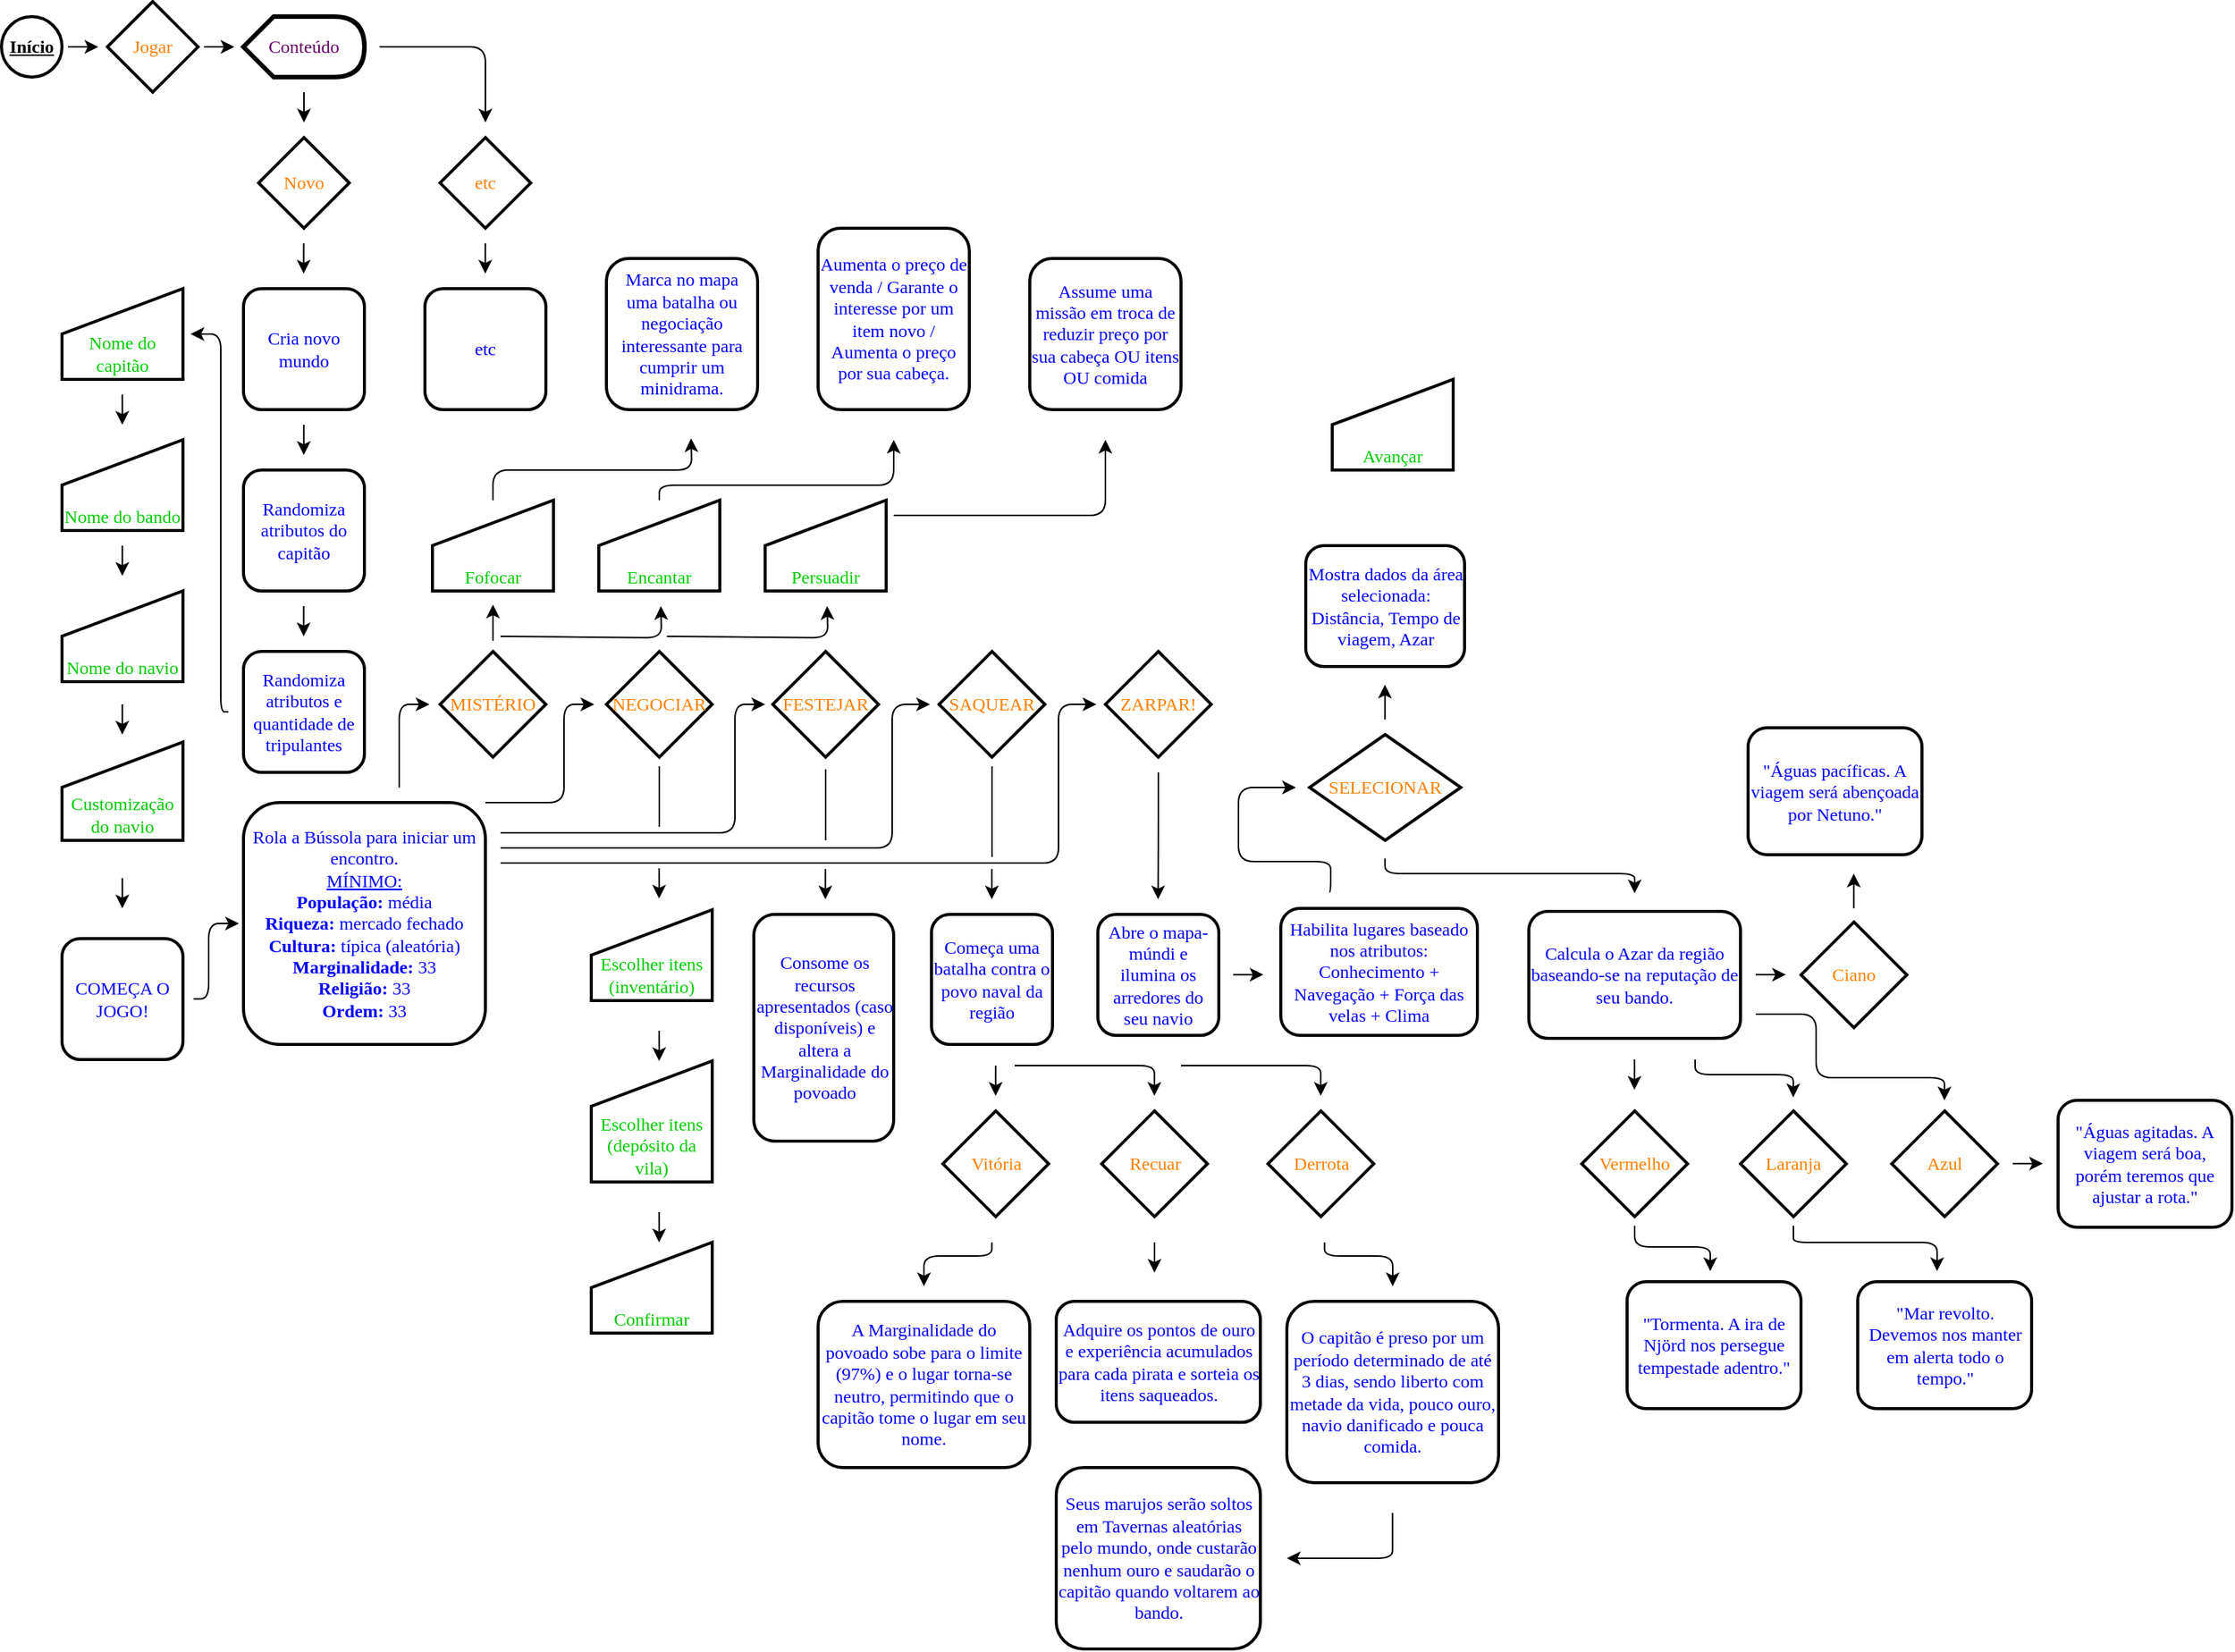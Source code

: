 <mxfile version="21.7.2" type="github">
  <diagram name="Página-1" id="r8btl06dpMkSg_a-J9Kt">
    <mxGraphModel dx="1195" dy="652" grid="1" gridSize="10" guides="1" tooltips="1" connect="1" arrows="1" fold="1" page="1" pageScale="1" pageWidth="827" pageHeight="1169" math="0" shadow="0">
      <root>
        <mxCell id="0" />
        <mxCell id="1" parent="0" />
        <mxCell id="My-P0-4yDYJhfVz6ePWc-6" value="" style="edgeStyle=orthogonalEdgeStyle;rounded=1;orthogonalLoop=1;jettySize=auto;html=1;" parent="1" edge="1">
          <mxGeometry relative="1" as="geometry">
            <mxPoint x="84" y="60" as="sourcePoint" />
            <mxPoint x="104" y="60" as="targetPoint" />
          </mxGeometry>
        </mxCell>
        <mxCell id="My-P0-4yDYJhfVz6ePWc-1" value="&lt;b&gt;&lt;u&gt;&lt;font face=&quot;Georgia&quot;&gt;Início&lt;/font&gt;&lt;/u&gt;&lt;/b&gt;" style="ellipse;whiteSpace=wrap;html=1;strokeWidth=2;" parent="1" vertex="1">
          <mxGeometry x="40" y="40" width="40" height="40" as="geometry" />
        </mxCell>
        <mxCell id="My-P0-4yDYJhfVz6ePWc-5" value="" style="edgeStyle=orthogonalEdgeStyle;orthogonalLoop=1;jettySize=auto;html=1;rounded=1;" parent="1" edge="1">
          <mxGeometry relative="1" as="geometry">
            <mxPoint x="174" y="60" as="sourcePoint" />
            <mxPoint x="194" y="60" as="targetPoint" />
          </mxGeometry>
        </mxCell>
        <mxCell id="My-P0-4yDYJhfVz6ePWc-3" value="&lt;font style=&quot;font-size: 12px;&quot;&gt;Jogar&lt;/font&gt;" style="rhombus;whiteSpace=wrap;html=1;fontFamily=Georgia;strokeColor=#000000;strokeWidth=2;fontColor=#FF8000;" parent="1" vertex="1">
          <mxGeometry x="110" y="30" width="60" height="60" as="geometry" />
        </mxCell>
        <mxCell id="My-P0-4yDYJhfVz6ePWc-4" value="&lt;font face=&quot;Georgia&quot;&gt;Conteúdo&lt;/font&gt;" style="shape=display;whiteSpace=wrap;html=1;strokeColor=#000000;strokeWidth=3;fontColor=#660066;" parent="1" vertex="1">
          <mxGeometry x="200" y="40" width="80" height="40" as="geometry" />
        </mxCell>
        <mxCell id="My-P0-4yDYJhfVz6ePWc-11" value="Novo" style="rhombus;whiteSpace=wrap;html=1;fontFamily=Georgia;strokeColor=#000000;strokeWidth=2;fontColor=#FF8000;" parent="1" vertex="1">
          <mxGeometry x="210" y="120" width="60" height="60" as="geometry" />
        </mxCell>
        <mxCell id="My-P0-4yDYJhfVz6ePWc-12" value="etc" style="rhombus;whiteSpace=wrap;html=1;fontFamily=Georgia;strokeColor=#000000;strokeWidth=2;fontColor=#FF8000;" parent="1" vertex="1">
          <mxGeometry x="330" y="120" width="60" height="60" as="geometry" />
        </mxCell>
        <mxCell id="b0liOIQS1Hoe-QHLFxLr-2" value="" style="edgeStyle=orthogonalEdgeStyle;orthogonalLoop=1;jettySize=auto;html=1;rounded=1;" parent="1" edge="1">
          <mxGeometry relative="1" as="geometry">
            <mxPoint x="240" y="90" as="sourcePoint" />
            <mxPoint x="240" y="110" as="targetPoint" />
            <Array as="points">
              <mxPoint x="240" y="100" />
              <mxPoint x="240" y="100" />
            </Array>
          </mxGeometry>
        </mxCell>
        <mxCell id="b0liOIQS1Hoe-QHLFxLr-3" value="" style="edgeStyle=orthogonalEdgeStyle;orthogonalLoop=1;jettySize=auto;html=1;rounded=1;" parent="1" edge="1">
          <mxGeometry relative="1" as="geometry">
            <mxPoint x="290" y="60" as="sourcePoint" />
            <mxPoint x="360" y="110" as="targetPoint" />
            <Array as="points">
              <mxPoint x="360" y="60" />
            </Array>
          </mxGeometry>
        </mxCell>
        <mxCell id="b0liOIQS1Hoe-QHLFxLr-4" value="&lt;font color=&quot;#0000ff&quot; face=&quot;Georgia&quot;&gt;Cria novo mundo&lt;br&gt;&lt;/font&gt;" style="rounded=1;whiteSpace=wrap;html=1;strokeColor=#000000;strokeWidth=2;" parent="1" vertex="1">
          <mxGeometry x="200" y="220" width="80" height="80" as="geometry" />
        </mxCell>
        <mxCell id="RJfbXglSynKKVRKX5XGn-1" value="&lt;font color=&quot;#0000ff&quot; face=&quot;Georgia&quot;&gt;etc&lt;/font&gt;" style="rounded=1;whiteSpace=wrap;html=1;strokeColor=#000000;strokeWidth=2;" parent="1" vertex="1">
          <mxGeometry x="320" y="220" width="80" height="80" as="geometry" />
        </mxCell>
        <mxCell id="RJfbXglSynKKVRKX5XGn-2" value="Nome do capitão" style="shape=manualInput;whiteSpace=wrap;html=1;strokeWidth=2;fontFamily=Georgia;fontColor=#00CC00;verticalAlign=bottom;labelPosition=center;verticalLabelPosition=middle;align=center;" parent="1" vertex="1">
          <mxGeometry x="80" y="220" width="80" height="60" as="geometry" />
        </mxCell>
        <mxCell id="RJfbXglSynKKVRKX5XGn-3" value="Nome do bando" style="shape=manualInput;whiteSpace=wrap;html=1;strokeWidth=2;fontFamily=Georgia;fontColor=#00CC00;verticalAlign=bottom;" parent="1" vertex="1">
          <mxGeometry x="80" y="320" width="80" height="60" as="geometry" />
        </mxCell>
        <mxCell id="RJfbXglSynKKVRKX5XGn-4" value="Nome do navio" style="shape=manualInput;whiteSpace=wrap;html=1;strokeWidth=2;fontFamily=Georgia;fontColor=#00CC00;verticalAlign=bottom;" parent="1" vertex="1">
          <mxGeometry x="80" y="420" width="80" height="60" as="geometry" />
        </mxCell>
        <mxCell id="RJfbXglSynKKVRKX5XGn-5" value="&lt;font color=&quot;#0000ff&quot; face=&quot;Georgia&quot;&gt;Randomiza atributos do capitão&lt;br&gt;&lt;/font&gt;" style="rounded=1;whiteSpace=wrap;html=1;strokeColor=#000000;strokeWidth=2;" parent="1" vertex="1">
          <mxGeometry x="200" y="340" width="80" height="80" as="geometry" />
        </mxCell>
        <mxCell id="RJfbXglSynKKVRKX5XGn-8" value="" style="edgeStyle=orthogonalEdgeStyle;rounded=1;orthogonalLoop=1;jettySize=auto;html=1;entryX=1;entryY=0.5;entryDx=0;entryDy=0;" parent="1" edge="1">
          <mxGeometry relative="1" as="geometry">
            <mxPoint x="190" y="500" as="sourcePoint" />
            <mxPoint x="165" y="250" as="targetPoint" />
            <Array as="points">
              <mxPoint x="185" y="500" />
              <mxPoint x="185" y="250" />
            </Array>
          </mxGeometry>
        </mxCell>
        <mxCell id="RJfbXglSynKKVRKX5XGn-7" value="&lt;font color=&quot;#0000ff&quot; face=&quot;Georgia&quot;&gt;Randomiza atributos e quantidade de tripulantes&lt;br&gt;&lt;/font&gt;" style="rounded=1;whiteSpace=wrap;html=1;strokeColor=#000000;strokeWidth=2;" parent="1" vertex="1">
          <mxGeometry x="200" y="460" width="80" height="80" as="geometry" />
        </mxCell>
        <mxCell id="RJfbXglSynKKVRKX5XGn-12" value="" style="edgeStyle=orthogonalEdgeStyle;orthogonalLoop=1;jettySize=auto;html=1;rounded=1;" parent="1" edge="1">
          <mxGeometry relative="1" as="geometry">
            <mxPoint x="239.9" y="310" as="sourcePoint" />
            <mxPoint x="239.9" y="330" as="targetPoint" />
            <Array as="points">
              <mxPoint x="239.9" y="320" />
              <mxPoint x="239.9" y="320" />
            </Array>
          </mxGeometry>
        </mxCell>
        <mxCell id="RJfbXglSynKKVRKX5XGn-13" value="" style="edgeStyle=orthogonalEdgeStyle;orthogonalLoop=1;jettySize=auto;html=1;rounded=1;" parent="1" edge="1">
          <mxGeometry relative="1" as="geometry">
            <mxPoint x="239.84" y="190" as="sourcePoint" />
            <mxPoint x="239.84" y="210" as="targetPoint" />
            <Array as="points">
              <mxPoint x="239.84" y="200" />
              <mxPoint x="239.84" y="200" />
            </Array>
          </mxGeometry>
        </mxCell>
        <mxCell id="RJfbXglSynKKVRKX5XGn-15" value="" style="edgeStyle=orthogonalEdgeStyle;orthogonalLoop=1;jettySize=auto;html=1;rounded=1;" parent="1" edge="1">
          <mxGeometry relative="1" as="geometry">
            <mxPoint x="359.93" y="190" as="sourcePoint" />
            <mxPoint x="359.93" y="210" as="targetPoint" />
            <Array as="points">
              <mxPoint x="359.93" y="200" />
              <mxPoint x="359.93" y="200" />
            </Array>
          </mxGeometry>
        </mxCell>
        <mxCell id="RJfbXglSynKKVRKX5XGn-16" value="" style="edgeStyle=orthogonalEdgeStyle;orthogonalLoop=1;jettySize=auto;html=1;rounded=1;" parent="1" edge="1">
          <mxGeometry relative="1" as="geometry">
            <mxPoint x="119.87" y="290" as="sourcePoint" />
            <mxPoint x="119.87" y="310" as="targetPoint" />
            <Array as="points">
              <mxPoint x="119.87" y="300" />
              <mxPoint x="119.87" y="300" />
            </Array>
          </mxGeometry>
        </mxCell>
        <mxCell id="RJfbXglSynKKVRKX5XGn-17" value="" style="edgeStyle=orthogonalEdgeStyle;orthogonalLoop=1;jettySize=auto;html=1;rounded=1;" parent="1" edge="1">
          <mxGeometry relative="1" as="geometry">
            <mxPoint x="119.87" y="390" as="sourcePoint" />
            <mxPoint x="119.87" y="410" as="targetPoint" />
            <Array as="points">
              <mxPoint x="119.87" y="400" />
              <mxPoint x="119.87" y="400" />
            </Array>
          </mxGeometry>
        </mxCell>
        <mxCell id="RJfbXglSynKKVRKX5XGn-18" value="" style="edgeStyle=orthogonalEdgeStyle;orthogonalLoop=1;jettySize=auto;html=1;rounded=1;" parent="1" edge="1">
          <mxGeometry relative="1" as="geometry">
            <mxPoint x="239.84" y="430" as="sourcePoint" />
            <mxPoint x="239.84" y="450" as="targetPoint" />
            <Array as="points">
              <mxPoint x="239.84" y="440" />
              <mxPoint x="239.84" y="440" />
            </Array>
          </mxGeometry>
        </mxCell>
        <mxCell id="RJfbXglSynKKVRKX5XGn-20" value="Customização do navio" style="shape=manualInput;whiteSpace=wrap;html=1;strokeWidth=2;fontFamily=Georgia;fontColor=#00CC00;verticalAlign=bottom;" parent="1" vertex="1">
          <mxGeometry x="80" y="520" width="80" height="65" as="geometry" />
        </mxCell>
        <mxCell id="RJfbXglSynKKVRKX5XGn-21" value="" style="edgeStyle=orthogonalEdgeStyle;orthogonalLoop=1;jettySize=auto;html=1;rounded=1;" parent="1" edge="1">
          <mxGeometry relative="1" as="geometry">
            <mxPoint x="119.87" y="495" as="sourcePoint" />
            <mxPoint x="119.87" y="515" as="targetPoint" />
            <Array as="points">
              <mxPoint x="119.87" y="505" />
              <mxPoint x="119.87" y="505" />
            </Array>
          </mxGeometry>
        </mxCell>
        <mxCell id="RJfbXglSynKKVRKX5XGn-22" value="" style="edgeStyle=orthogonalEdgeStyle;orthogonalLoop=1;jettySize=auto;html=1;rounded=1;" parent="1" edge="1">
          <mxGeometry relative="1" as="geometry">
            <mxPoint x="119.89" y="610" as="sourcePoint" />
            <mxPoint x="119.89" y="630" as="targetPoint" />
            <Array as="points">
              <mxPoint x="119.89" y="620" />
              <mxPoint x="119.89" y="620" />
            </Array>
          </mxGeometry>
        </mxCell>
        <mxCell id="RJfbXglSynKKVRKX5XGn-24" value="&lt;font color=&quot;#0000ff&quot; face=&quot;Georgia&quot;&gt;COMEÇA O JOGO!&lt;br&gt;&lt;/font&gt;" style="rounded=1;whiteSpace=wrap;html=1;strokeColor=#000000;strokeWidth=2;" parent="1" vertex="1">
          <mxGeometry x="80" y="650" width="80" height="80" as="geometry" />
        </mxCell>
        <mxCell id="RJfbXglSynKKVRKX5XGn-29" value="" style="edgeStyle=orthogonalEdgeStyle;rounded=1;orthogonalLoop=1;jettySize=auto;html=1;entryX=0;entryY=0.429;entryDx=0;entryDy=0;entryPerimeter=0;" parent="1" edge="1">
          <mxGeometry relative="1" as="geometry">
            <mxPoint x="303" y="550" as="sourcePoint" />
            <mxPoint x="323.0" y="495.03" as="targetPoint" />
            <Array as="points">
              <mxPoint x="303" y="495" />
            </Array>
          </mxGeometry>
        </mxCell>
        <mxCell id="RJfbXglSynKKVRKX5XGn-26" value="&lt;div&gt;&lt;font color=&quot;#0000ff&quot; face=&quot;Georgia&quot;&gt;Rola a Bússola para iniciar um encontro.&lt;/font&gt;&lt;/div&gt;&lt;div&gt;&lt;font color=&quot;#0000ff&quot; face=&quot;Georgia&quot;&gt;&lt;u&gt;MÍNIMO:&lt;/u&gt;&lt;/font&gt;&lt;/div&gt;&lt;div&gt;&lt;font color=&quot;#0000ff&quot; face=&quot;Georgia&quot;&gt;&lt;b&gt;População:&lt;/b&gt; média&lt;/font&gt;&lt;/div&gt;&lt;div&gt;&lt;font color=&quot;#0000ff&quot; face=&quot;Georgia&quot;&gt;&lt;b&gt;Riqueza:&lt;/b&gt; mercado fechado&lt;/font&gt;&lt;/div&gt;&lt;div&gt;&lt;font color=&quot;#0000ff&quot; face=&quot;Georgia&quot;&gt;&lt;b&gt;Cultura:&lt;/b&gt; típica (aleatória)&lt;br&gt;&lt;/font&gt;&lt;/div&gt;&lt;div&gt;&lt;font color=&quot;#0000ff&quot; face=&quot;Georgia&quot;&gt;&lt;b&gt;Marginalidade:&lt;/b&gt; 33&lt;/font&gt;&lt;/div&gt;&lt;div&gt;&lt;font color=&quot;#0000ff&quot; face=&quot;Georgia&quot;&gt;&lt;b&gt;Religião:&lt;/b&gt; 33&lt;/font&gt;&lt;/div&gt;&lt;div&gt;&lt;font color=&quot;#0000ff&quot; face=&quot;Georgia&quot;&gt;&lt;b&gt;Ordem:&lt;/b&gt; 33&lt;br&gt;&lt;/font&gt;&lt;/div&gt;" style="rounded=1;whiteSpace=wrap;html=1;strokeColor=#000000;strokeWidth=2;align=center;" parent="1" vertex="1">
          <mxGeometry x="200" y="560" width="160" height="160" as="geometry" />
        </mxCell>
        <mxCell id="RJfbXglSynKKVRKX5XGn-27" value="" style="edgeStyle=orthogonalEdgeStyle;orthogonalLoop=1;jettySize=auto;html=1;rounded=1;entryX=0;entryY=0.5;entryDx=0;entryDy=0;" parent="1" edge="1">
          <mxGeometry relative="1" as="geometry">
            <mxPoint x="167" y="689.84" as="sourcePoint" />
            <mxPoint x="197" y="640" as="targetPoint" />
            <Array as="points">
              <mxPoint x="177" y="690" />
              <mxPoint x="177" y="640" />
            </Array>
          </mxGeometry>
        </mxCell>
        <mxCell id="8BcACjbe6fQFliUKPnvz-10" value="" style="edgeStyle=orthogonalEdgeStyle;rounded=1;orthogonalLoop=1;jettySize=auto;html=1;" parent="1" edge="1">
          <mxGeometry relative="1" as="geometry">
            <mxPoint x="365" y="453" as="sourcePoint" />
            <mxPoint x="365" y="429" as="targetPoint" />
          </mxGeometry>
        </mxCell>
        <mxCell id="mjb3Go6CUSgynstZT9nR-1" value="" style="edgeStyle=orthogonalEdgeStyle;rounded=1;orthogonalLoop=1;jettySize=auto;html=1;" parent="1" edge="1">
          <mxGeometry relative="1" as="geometry">
            <mxPoint x="370" y="450" as="sourcePoint" />
            <mxPoint x="476" y="430" as="targetPoint" />
          </mxGeometry>
        </mxCell>
        <mxCell id="RJfbXglSynKKVRKX5XGn-28" value="MISTÉRIO" style="rhombus;whiteSpace=wrap;html=1;fontFamily=Georgia;strokeColor=#000000;strokeWidth=2;fontColor=#FF8000;" parent="1" vertex="1">
          <mxGeometry x="330" y="460" width="70" height="70" as="geometry" />
        </mxCell>
        <mxCell id="RJfbXglSynKKVRKX5XGn-30" value="SAQUEAR" style="rhombus;whiteSpace=wrap;html=1;fontFamily=Georgia;strokeColor=#000000;strokeWidth=2;fontColor=#FF8000;" parent="1" vertex="1">
          <mxGeometry x="660" y="460" width="70" height="70" as="geometry" />
        </mxCell>
        <mxCell id="RJfbXglSynKKVRKX5XGn-31" value="NEGOCIAR" style="rhombus;whiteSpace=wrap;html=1;fontFamily=Georgia;strokeColor=#000000;strokeWidth=2;fontColor=#FF8000;" parent="1" vertex="1">
          <mxGeometry x="440" y="460" width="70" height="70" as="geometry" />
        </mxCell>
        <mxCell id="RJfbXglSynKKVRKX5XGn-32" value="FESTEJAR" style="rhombus;whiteSpace=wrap;html=1;fontFamily=Georgia;strokeColor=#000000;strokeWidth=2;fontColor=#FF8000;" parent="1" vertex="1">
          <mxGeometry x="550" y="460" width="70" height="70" as="geometry" />
        </mxCell>
        <mxCell id="RJfbXglSynKKVRKX5XGn-33" value="ZARPAR!" style="rhombus;whiteSpace=wrap;html=1;fontFamily=Georgia;strokeColor=#000000;strokeWidth=2;fontColor=#FF8000;" parent="1" vertex="1">
          <mxGeometry x="770" y="460" width="70" height="70" as="geometry" />
        </mxCell>
        <mxCell id="8BcACjbe6fQFliUKPnvz-1" value="Fofocar" style="shape=manualInput;whiteSpace=wrap;html=1;strokeWidth=2;fontFamily=Georgia;fontColor=#00CC00;verticalAlign=bottom;" parent="1" vertex="1">
          <mxGeometry x="325" y="360" width="80" height="60" as="geometry" />
        </mxCell>
        <mxCell id="mjb3Go6CUSgynstZT9nR-22" value="" style="edgeStyle=orthogonalEdgeStyle;rounded=1;orthogonalLoop=1;jettySize=auto;html=1;" parent="1" source="8BcACjbe6fQFliUKPnvz-2" edge="1">
          <mxGeometry relative="1" as="geometry">
            <mxPoint x="630" y="320" as="targetPoint" />
            <Array as="points">
              <mxPoint x="475" y="350" />
              <mxPoint x="630" y="350" />
            </Array>
          </mxGeometry>
        </mxCell>
        <mxCell id="8BcACjbe6fQFliUKPnvz-2" value="Encantar" style="shape=manualInput;whiteSpace=wrap;html=1;strokeWidth=2;fontFamily=Georgia;fontColor=#00CC00;verticalAlign=bottom;" parent="1" vertex="1">
          <mxGeometry x="435" y="360" width="80" height="60" as="geometry" />
        </mxCell>
        <mxCell id="8BcACjbe6fQFliUKPnvz-3" value="Persuadir" style="shape=manualInput;whiteSpace=wrap;html=1;strokeWidth=2;fontFamily=Georgia;fontColor=#00CC00;verticalAlign=bottom;" parent="1" vertex="1">
          <mxGeometry x="545" y="360" width="80" height="60" as="geometry" />
        </mxCell>
        <mxCell id="8BcACjbe6fQFliUKPnvz-4" value="Escolher itens (inventário)" style="shape=manualInput;whiteSpace=wrap;html=1;strokeWidth=2;fontFamily=Georgia;fontColor=#00CC00;verticalAlign=bottom;" parent="1" vertex="1">
          <mxGeometry x="430" y="631" width="80" height="60" as="geometry" />
        </mxCell>
        <mxCell id="8BcACjbe6fQFliUKPnvz-5" value="Escolher itens (depósito da vila)" style="shape=manualInput;whiteSpace=wrap;html=1;strokeWidth=2;fontFamily=Georgia;fontColor=#00CC00;verticalAlign=bottom;" parent="1" vertex="1">
          <mxGeometry x="430" y="731" width="80" height="80" as="geometry" />
        </mxCell>
        <mxCell id="8BcACjbe6fQFliUKPnvz-6" value="Confirmar" style="shape=manualInput;whiteSpace=wrap;html=1;strokeWidth=2;fontFamily=Georgia;fontColor=#00CC00;verticalAlign=bottom;" parent="1" vertex="1">
          <mxGeometry x="430" y="851" width="80" height="60" as="geometry" />
        </mxCell>
        <mxCell id="8BcACjbe6fQFliUKPnvz-7" value="&lt;div align=&quot;center&quot;&gt;&lt;font face=&quot;Georgia&quot; color=&quot;#0000ff&quot;&gt;Consome os recursos apresentados (caso disponíveis) e altera a Marginalidade do povoado&lt;/font&gt;&lt;br&gt;&lt;/div&gt;" style="rounded=1;whiteSpace=wrap;html=1;strokeColor=#000000;strokeWidth=2;align=center;" parent="1" vertex="1">
          <mxGeometry x="537.5" y="634" width="92.5" height="150" as="geometry" />
        </mxCell>
        <mxCell id="8BcACjbe6fQFliUKPnvz-8" value="&lt;font face=&quot;Georgia&quot; color=&quot;#0000ff&quot;&gt;Começa uma batalha contra o povo naval da região&lt;br&gt;&lt;/font&gt;" style="rounded=1;whiteSpace=wrap;html=1;strokeColor=#000000;strokeWidth=2;" parent="1" vertex="1">
          <mxGeometry x="655" y="634" width="80" height="86" as="geometry" />
        </mxCell>
        <mxCell id="8BcACjbe6fQFliUKPnvz-9" value="&lt;font face=&quot;Georgia&quot; color=&quot;#0000ff&quot;&gt;Abre o mapa-múndi e ilumina os arredores do seu navio&lt;br&gt;&lt;/font&gt;" style="rounded=1;whiteSpace=wrap;html=1;strokeColor=#000000;strokeWidth=2;" parent="1" vertex="1">
          <mxGeometry x="765" y="634" width="80" height="80" as="geometry" />
        </mxCell>
        <mxCell id="8BcACjbe6fQFliUKPnvz-13" value="" style="edgeStyle=orthogonalEdgeStyle;orthogonalLoop=1;jettySize=auto;html=1;rounded=1;" parent="1" edge="1">
          <mxGeometry relative="1" as="geometry">
            <mxPoint x="474.86" y="603.5" as="sourcePoint" />
            <mxPoint x="474.86" y="623.5" as="targetPoint" />
            <Array as="points">
              <mxPoint x="474.86" y="613.5" />
              <mxPoint x="474.86" y="613.5" />
            </Array>
          </mxGeometry>
        </mxCell>
        <mxCell id="8BcACjbe6fQFliUKPnvz-14" value="" style="edgeStyle=orthogonalEdgeStyle;orthogonalLoop=1;jettySize=auto;html=1;rounded=1;" parent="1" edge="1">
          <mxGeometry relative="1" as="geometry">
            <mxPoint x="474.89" y="711" as="sourcePoint" />
            <mxPoint x="474.89" y="731" as="targetPoint" />
            <Array as="points">
              <mxPoint x="474.89" y="721" />
              <mxPoint x="474.89" y="721" />
            </Array>
          </mxGeometry>
        </mxCell>
        <mxCell id="8BcACjbe6fQFliUKPnvz-15" value="" style="edgeStyle=orthogonalEdgeStyle;orthogonalLoop=1;jettySize=auto;html=1;rounded=1;" parent="1" edge="1">
          <mxGeometry relative="1" as="geometry">
            <mxPoint x="474.86" y="831" as="sourcePoint" />
            <mxPoint x="474.86" y="851" as="targetPoint" />
            <Array as="points">
              <mxPoint x="474.86" y="841" />
              <mxPoint x="474.86" y="841" />
            </Array>
          </mxGeometry>
        </mxCell>
        <mxCell id="8BcACjbe6fQFliUKPnvz-16" value="" style="edgeStyle=orthogonalEdgeStyle;orthogonalLoop=1;jettySize=auto;html=1;rounded=1;" parent="1" edge="1">
          <mxGeometry relative="1" as="geometry">
            <mxPoint x="584.83" y="604" as="sourcePoint" />
            <mxPoint x="584.83" y="624" as="targetPoint" />
            <Array as="points">
              <mxPoint x="584.83" y="614" />
              <mxPoint x="584.83" y="614" />
            </Array>
          </mxGeometry>
        </mxCell>
        <mxCell id="8BcACjbe6fQFliUKPnvz-17" value="" style="edgeStyle=orthogonalEdgeStyle;orthogonalLoop=1;jettySize=auto;html=1;rounded=1;" parent="1" edge="1">
          <mxGeometry relative="1" as="geometry">
            <mxPoint x="694.86" y="604" as="sourcePoint" />
            <mxPoint x="694.86" y="624" as="targetPoint" />
            <Array as="points">
              <mxPoint x="694.86" y="614" />
              <mxPoint x="694.86" y="614" />
            </Array>
          </mxGeometry>
        </mxCell>
        <mxCell id="8BcACjbe6fQFliUKPnvz-18" value="" style="edgeStyle=orthogonalEdgeStyle;orthogonalLoop=1;jettySize=auto;html=1;rounded=1;" parent="1" edge="1">
          <mxGeometry relative="1" as="geometry">
            <mxPoint x="805" y="540" as="sourcePoint" />
            <mxPoint x="804.83" y="624" as="targetPoint" />
            <Array as="points">
              <mxPoint x="805" y="550" />
              <mxPoint x="805" y="583" />
              <mxPoint x="805" y="583" />
            </Array>
          </mxGeometry>
        </mxCell>
        <mxCell id="8BcACjbe6fQFliUKPnvz-19" value="Recuar" style="rhombus;whiteSpace=wrap;html=1;fontFamily=Georgia;strokeColor=#000000;strokeWidth=2;fontColor=#FF8000;" parent="1" vertex="1">
          <mxGeometry x="767.5" y="764" width="70" height="70" as="geometry" />
        </mxCell>
        <mxCell id="8BcACjbe6fQFliUKPnvz-20" value="Vitória" style="rhombus;whiteSpace=wrap;html=1;fontFamily=Georgia;strokeColor=#000000;strokeWidth=2;fontColor=#FF8000;" parent="1" vertex="1">
          <mxGeometry x="662.5" y="764" width="70" height="70" as="geometry" />
        </mxCell>
        <mxCell id="8BcACjbe6fQFliUKPnvz-21" value="Derrota" style="rhombus;whiteSpace=wrap;html=1;fontFamily=Georgia;strokeColor=#000000;strokeWidth=2;fontColor=#FF8000;" parent="1" vertex="1">
          <mxGeometry x="877.5" y="764" width="70" height="70" as="geometry" />
        </mxCell>
        <mxCell id="8BcACjbe6fQFliUKPnvz-22" value="" style="edgeStyle=orthogonalEdgeStyle;orthogonalLoop=1;jettySize=auto;html=1;rounded=1;" parent="1" edge="1">
          <mxGeometry relative="1" as="geometry">
            <mxPoint x="697.42" y="734" as="sourcePoint" />
            <mxPoint x="697.42" y="754" as="targetPoint" />
            <Array as="points">
              <mxPoint x="697.42" y="744" />
              <mxPoint x="697.42" y="744" />
            </Array>
          </mxGeometry>
        </mxCell>
        <mxCell id="mjb3Go6CUSgynstZT9nR-2" value="" style="edgeStyle=orthogonalEdgeStyle;rounded=1;orthogonalLoop=1;jettySize=auto;html=1;" parent="1" edge="1">
          <mxGeometry relative="1" as="geometry">
            <mxPoint x="480" y="450" as="sourcePoint" />
            <mxPoint x="586" y="430" as="targetPoint" />
          </mxGeometry>
        </mxCell>
        <mxCell id="mjb3Go6CUSgynstZT9nR-3" value="&lt;font color=&quot;#0000ff&quot; face=&quot;Georgia&quot;&gt;Marca no mapa uma batalha ou negociação interessante para cumprir um minidrama.&lt;/font&gt;" style="rounded=1;whiteSpace=wrap;html=1;strokeColor=#000000;strokeWidth=2;" parent="1" vertex="1">
          <mxGeometry x="440" y="200" width="100" height="100" as="geometry" />
        </mxCell>
        <mxCell id="mjb3Go6CUSgynstZT9nR-6" value="" style="edgeStyle=orthogonalEdgeStyle;orthogonalLoop=1;jettySize=auto;html=1;rounded=1;" parent="1" edge="1">
          <mxGeometry relative="1" as="geometry">
            <mxPoint x="710" y="734" as="sourcePoint" />
            <mxPoint x="802.41" y="754" as="targetPoint" />
            <Array as="points">
              <mxPoint x="802.41" y="744" />
              <mxPoint x="802.41" y="744" />
            </Array>
          </mxGeometry>
        </mxCell>
        <mxCell id="mjb3Go6CUSgynstZT9nR-7" value="" style="edgeStyle=orthogonalEdgeStyle;orthogonalLoop=1;jettySize=auto;html=1;rounded=1;" parent="1" edge="1">
          <mxGeometry relative="1" as="geometry">
            <mxPoint x="820" y="734" as="sourcePoint" />
            <mxPoint x="912.41" y="754" as="targetPoint" />
            <Array as="points">
              <mxPoint x="912.41" y="744" />
              <mxPoint x="912.41" y="744" />
            </Array>
          </mxGeometry>
        </mxCell>
        <mxCell id="mjb3Go6CUSgynstZT9nR-8" value="" style="edgeStyle=orthogonalEdgeStyle;rounded=1;orthogonalLoop=1;jettySize=auto;html=1;entryX=0;entryY=0.5;entryDx=0;entryDy=0;exitX=1;exitY=0;exitDx=0;exitDy=0;" parent="1" source="RJfbXglSynKKVRKX5XGn-26" edge="1">
          <mxGeometry relative="1" as="geometry">
            <mxPoint x="377" y="600" as="sourcePoint" />
            <mxPoint x="432" y="495" as="targetPoint" />
            <Array as="points">
              <mxPoint x="412" y="560" />
              <mxPoint x="412" y="495" />
            </Array>
          </mxGeometry>
        </mxCell>
        <mxCell id="mjb3Go6CUSgynstZT9nR-9" value="" style="edgeStyle=orthogonalEdgeStyle;rounded=1;orthogonalLoop=1;jettySize=auto;html=1;entryX=0;entryY=0.5;entryDx=0;entryDy=0;" parent="1" edge="1">
          <mxGeometry relative="1" as="geometry">
            <mxPoint x="370" y="580" as="sourcePoint" />
            <mxPoint x="545" y="495" as="targetPoint" />
            <Array as="points">
              <mxPoint x="370" y="580" />
              <mxPoint x="525" y="580" />
              <mxPoint x="525" y="495" />
            </Array>
          </mxGeometry>
        </mxCell>
        <mxCell id="mjb3Go6CUSgynstZT9nR-11" value="" style="edgeStyle=orthogonalEdgeStyle;rounded=1;orthogonalLoop=1;jettySize=auto;html=1;entryX=0;entryY=0.5;entryDx=0;entryDy=0;" parent="1" edge="1">
          <mxGeometry relative="1" as="geometry">
            <mxPoint x="370" y="590" as="sourcePoint" />
            <mxPoint x="654" y="495" as="targetPoint" />
            <Array as="points">
              <mxPoint x="370" y="590" />
              <mxPoint x="629" y="590" />
              <mxPoint x="629" y="495" />
            </Array>
          </mxGeometry>
        </mxCell>
        <mxCell id="mjb3Go6CUSgynstZT9nR-12" value="" style="edgeStyle=orthogonalEdgeStyle;rounded=1;orthogonalLoop=1;jettySize=auto;html=1;entryX=0;entryY=0.5;entryDx=0;entryDy=0;" parent="1" edge="1">
          <mxGeometry relative="1" as="geometry">
            <mxPoint x="370" y="600" as="sourcePoint" />
            <mxPoint x="764" y="495" as="targetPoint" />
            <Array as="points">
              <mxPoint x="480" y="600" />
              <mxPoint x="739" y="600" />
              <mxPoint x="739" y="495" />
            </Array>
          </mxGeometry>
        </mxCell>
        <mxCell id="mjb3Go6CUSgynstZT9nR-14" value="" style="endArrow=none;html=1;rounded=0;entryX=0.5;entryY=1;entryDx=0;entryDy=0;" parent="1" edge="1">
          <mxGeometry width="50" height="50" relative="1" as="geometry">
            <mxPoint x="475" y="576" as="sourcePoint" />
            <mxPoint x="475" y="536" as="targetPoint" />
          </mxGeometry>
        </mxCell>
        <mxCell id="mjb3Go6CUSgynstZT9nR-15" value="" style="endArrow=none;html=1;rounded=0;" parent="1" edge="1">
          <mxGeometry width="50" height="50" relative="1" as="geometry">
            <mxPoint x="585" y="585" as="sourcePoint" />
            <mxPoint x="585" y="538" as="targetPoint" />
          </mxGeometry>
        </mxCell>
        <mxCell id="mjb3Go6CUSgynstZT9nR-16" value="" style="endArrow=none;html=1;rounded=0;entryX=0.5;entryY=1;entryDx=0;entryDy=0;" parent="1" edge="1">
          <mxGeometry width="50" height="50" relative="1" as="geometry">
            <mxPoint x="695" y="596" as="sourcePoint" />
            <mxPoint x="695.0" y="536" as="targetPoint" />
          </mxGeometry>
        </mxCell>
        <mxCell id="mjb3Go6CUSgynstZT9nR-17" value="&lt;font color=&quot;#0000ff&quot; face=&quot;Georgia&quot;&gt;Aumenta o preço de venda / Garante o interesse por um item novo / Aumenta o preço por sua cabeça.&lt;br&gt;&lt;/font&gt;" style="rounded=1;whiteSpace=wrap;html=1;strokeColor=#000000;strokeWidth=2;" parent="1" vertex="1">
          <mxGeometry x="580" y="180" width="100" height="120" as="geometry" />
        </mxCell>
        <mxCell id="mjb3Go6CUSgynstZT9nR-18" value="&lt;font color=&quot;#0000ff&quot; face=&quot;Georgia&quot;&gt;Assume uma missão em troca de reduzir preço por sua cabeça OU itens OU comida&lt;br&gt;&lt;/font&gt;" style="rounded=1;whiteSpace=wrap;html=1;strokeColor=#000000;strokeWidth=2;" parent="1" vertex="1">
          <mxGeometry x="720" y="200" width="100" height="100" as="geometry" />
        </mxCell>
        <mxCell id="mjb3Go6CUSgynstZT9nR-19" value="" style="edgeStyle=orthogonalEdgeStyle;rounded=1;orthogonalLoop=1;jettySize=auto;html=1;exitX=0.5;exitY=0;exitDx=0;exitDy=0;" parent="1" source="8BcACjbe6fQFliUKPnvz-1" edge="1">
          <mxGeometry relative="1" as="geometry">
            <mxPoint x="390" y="339" as="sourcePoint" />
            <mxPoint x="496" y="319" as="targetPoint" />
          </mxGeometry>
        </mxCell>
        <mxCell id="mjb3Go6CUSgynstZT9nR-21" value="" style="edgeStyle=orthogonalEdgeStyle;rounded=1;orthogonalLoop=1;jettySize=auto;html=1;" parent="1" edge="1">
          <mxGeometry relative="1" as="geometry">
            <mxPoint x="630" y="370" as="sourcePoint" />
            <mxPoint x="770" y="320" as="targetPoint" />
            <Array as="points">
              <mxPoint x="770" y="370" />
            </Array>
          </mxGeometry>
        </mxCell>
        <mxCell id="mjb3Go6CUSgynstZT9nR-26" value="" style="edgeStyle=orthogonalEdgeStyle;orthogonalLoop=1;jettySize=auto;html=1;rounded=1;" parent="1" edge="1">
          <mxGeometry relative="1" as="geometry">
            <mxPoint x="854.5" y="673.86" as="sourcePoint" />
            <mxPoint x="874.5" y="673.86" as="targetPoint" />
          </mxGeometry>
        </mxCell>
        <mxCell id="mjb3Go6CUSgynstZT9nR-27" value="&lt;font color=&quot;#0000ff&quot; face=&quot;Georgia&quot;&gt;Habilita lugares baseado nos atributos: Conhecimento + Navegação + Força das velas + Clima&lt;br&gt;&lt;/font&gt;" style="rounded=1;whiteSpace=wrap;html=1;strokeColor=#000000;strokeWidth=2;" parent="1" vertex="1">
          <mxGeometry x="886" y="630" width="130" height="84" as="geometry" />
        </mxCell>
        <mxCell id="gT2XUjfs5Xtp8e2Vn2gc-2" value="&lt;font color=&quot;#0000ff&quot; face=&quot;Georgia&quot;&gt;Calcula o Azar da região baseando-se na reputação de seu bando.&lt;br&gt;&lt;/font&gt;" style="rounded=1;whiteSpace=wrap;html=1;strokeColor=#000000;strokeWidth=2;" parent="1" vertex="1">
          <mxGeometry x="1050" y="632" width="140" height="84" as="geometry" />
        </mxCell>
        <mxCell id="gT2XUjfs5Xtp8e2Vn2gc-6" value="" style="edgeStyle=orthogonalEdgeStyle;rounded=0;orthogonalLoop=1;jettySize=auto;html=1;" parent="1" edge="1">
          <mxGeometry relative="1" as="geometry">
            <mxPoint x="954.86" y="505" as="sourcePoint" />
            <mxPoint x="954.86" y="482" as="targetPoint" />
          </mxGeometry>
        </mxCell>
        <mxCell id="gT2XUjfs5Xtp8e2Vn2gc-3" value="SELECIONAR" style="rhombus;whiteSpace=wrap;html=1;fontFamily=Georgia;strokeColor=#000000;strokeWidth=2;fontColor=#FF8000;" parent="1" vertex="1">
          <mxGeometry x="905" y="515" width="100" height="70" as="geometry" />
        </mxCell>
        <mxCell id="gT2XUjfs5Xtp8e2Vn2gc-4" value="" style="edgeStyle=orthogonalEdgeStyle;orthogonalLoop=1;jettySize=auto;html=1;rounded=1;" parent="1" edge="1">
          <mxGeometry relative="1" as="geometry">
            <mxPoint x="954.86" y="597" as="sourcePoint" />
            <mxPoint x="1120" y="620" as="targetPoint" />
            <Array as="points">
              <mxPoint x="955" y="607" />
              <mxPoint x="1120" y="607" />
            </Array>
          </mxGeometry>
        </mxCell>
        <mxCell id="gT2XUjfs5Xtp8e2Vn2gc-5" value="&lt;div&gt;&lt;font color=&quot;#0000ff&quot; face=&quot;Georgia&quot;&gt;Mostra dados da área selecionada:&lt;/font&gt;&lt;/div&gt;&lt;div&gt;&lt;font color=&quot;#0000ff&quot; face=&quot;Georgia&quot;&gt;Distância, Tempo de viagem, Azar&lt;br&gt;&lt;/font&gt;&lt;/div&gt;" style="rounded=1;whiteSpace=wrap;html=1;strokeColor=#000000;strokeWidth=2;" parent="1" vertex="1">
          <mxGeometry x="902.5" y="390" width="105" height="80" as="geometry" />
        </mxCell>
        <mxCell id="k0Hw7Ad9MmOJSu_3YrF0-1" value="" style="edgeStyle=orthogonalEdgeStyle;rounded=1;orthogonalLoop=1;jettySize=auto;html=1;" edge="1" parent="1">
          <mxGeometry relative="1" as="geometry">
            <mxPoint x="918" y="619" as="sourcePoint" />
            <mxPoint x="896" y="550" as="targetPoint" />
            <Array as="points">
              <mxPoint x="919" y="619" />
              <mxPoint x="919" y="599" />
              <mxPoint x="858" y="599" />
              <mxPoint x="858" y="550" />
              <mxPoint x="888" y="550" />
            </Array>
          </mxGeometry>
        </mxCell>
        <mxCell id="k0Hw7Ad9MmOJSu_3YrF0-3" value="" style="edgeStyle=orthogonalEdgeStyle;orthogonalLoop=1;jettySize=auto;html=1;rounded=1;" edge="1" parent="1">
          <mxGeometry relative="1" as="geometry">
            <mxPoint x="802.46" y="851" as="sourcePoint" />
            <mxPoint x="802.46" y="871" as="targetPoint" />
            <Array as="points">
              <mxPoint x="802.46" y="861" />
              <mxPoint x="802.46" y="861" />
            </Array>
          </mxGeometry>
        </mxCell>
        <mxCell id="k0Hw7Ad9MmOJSu_3YrF0-4" value="&lt;font face=&quot;Georgia&quot; color=&quot;#0000ff&quot;&gt;Adquire os pontos de ouro e experiência acumulados para cada pirata e sorteia os itens saqueados.&lt;br&gt;&lt;/font&gt;" style="rounded=1;whiteSpace=wrap;html=1;strokeColor=#000000;strokeWidth=2;" vertex="1" parent="1">
          <mxGeometry x="737.5" y="890" width="135" height="80" as="geometry" />
        </mxCell>
        <mxCell id="k0Hw7Ad9MmOJSu_3YrF0-5" value="&lt;font face=&quot;Georgia&quot; color=&quot;#0000ff&quot;&gt;A Marginalidade do povoado sobe para o limite (97%) e o lugar torna-se neutro, permitindo que o capitão tome o lugar em seu nome.&lt;br&gt;&lt;/font&gt;" style="rounded=1;whiteSpace=wrap;html=1;strokeColor=#000000;strokeWidth=2;" vertex="1" parent="1">
          <mxGeometry x="580" y="890" width="140" height="110" as="geometry" />
        </mxCell>
        <mxCell id="k0Hw7Ad9MmOJSu_3YrF0-6" value="" style="edgeStyle=orthogonalEdgeStyle;orthogonalLoop=1;jettySize=auto;html=1;rounded=1;" edge="1" parent="1">
          <mxGeometry relative="1" as="geometry">
            <mxPoint x="694.9" y="851" as="sourcePoint" />
            <mxPoint x="650" y="880" as="targetPoint" />
            <Array as="points">
              <mxPoint x="695" y="860" />
              <mxPoint x="650" y="860" />
            </Array>
          </mxGeometry>
        </mxCell>
        <mxCell id="k0Hw7Ad9MmOJSu_3YrF0-7" value="&lt;font face=&quot;Georgia&quot; color=&quot;#0000ff&quot;&gt;O capitão é preso por um período determinado de até 3 dias, sendo liberto com metade da vida, pouco ouro, navio danificado e pouca comida.&lt;br&gt;&lt;/font&gt;" style="rounded=1;whiteSpace=wrap;html=1;strokeColor=#000000;strokeWidth=2;" vertex="1" parent="1">
          <mxGeometry x="890" y="890" width="140" height="120" as="geometry" />
        </mxCell>
        <mxCell id="k0Hw7Ad9MmOJSu_3YrF0-8" value="" style="edgeStyle=orthogonalEdgeStyle;orthogonalLoop=1;jettySize=auto;html=1;rounded=1;" edge="1" parent="1">
          <mxGeometry relative="1" as="geometry">
            <mxPoint x="914.9" y="851" as="sourcePoint" />
            <mxPoint x="960" y="880" as="targetPoint" />
            <Array as="points">
              <mxPoint x="915" y="860" />
              <mxPoint x="960" y="860" />
              <mxPoint x="960" y="880" />
            </Array>
          </mxGeometry>
        </mxCell>
        <mxCell id="k0Hw7Ad9MmOJSu_3YrF0-10" value="Vermelho" style="rhombus;whiteSpace=wrap;html=1;fontFamily=Georgia;strokeColor=#000000;strokeWidth=2;fontColor=#FF8000;" vertex="1" parent="1">
          <mxGeometry x="1085" y="764" width="70" height="70" as="geometry" />
        </mxCell>
        <mxCell id="k0Hw7Ad9MmOJSu_3YrF0-11" value="Laranja" style="rhombus;whiteSpace=wrap;html=1;fontFamily=Georgia;strokeColor=#000000;strokeWidth=2;fontColor=#FF8000;" vertex="1" parent="1">
          <mxGeometry x="1190" y="764" width="70" height="70" as="geometry" />
        </mxCell>
        <mxCell id="k0Hw7Ad9MmOJSu_3YrF0-12" value="Azul" style="rhombus;whiteSpace=wrap;html=1;fontFamily=Georgia;strokeColor=#000000;strokeWidth=2;fontColor=#FF8000;" vertex="1" parent="1">
          <mxGeometry x="1290" y="764" width="70" height="70" as="geometry" />
        </mxCell>
        <mxCell id="k0Hw7Ad9MmOJSu_3YrF0-13" value="Ciano" style="rhombus;whiteSpace=wrap;html=1;fontFamily=Georgia;strokeColor=#000000;strokeWidth=2;fontColor=#FF8000;" vertex="1" parent="1">
          <mxGeometry x="1230" y="639" width="70" height="70" as="geometry" />
        </mxCell>
        <mxCell id="k0Hw7Ad9MmOJSu_3YrF0-15" value="" style="edgeStyle=orthogonalEdgeStyle;orthogonalLoop=1;jettySize=auto;html=1;rounded=1;" edge="1" parent="1">
          <mxGeometry relative="1" as="geometry">
            <mxPoint x="1200" y="673.83" as="sourcePoint" />
            <mxPoint x="1220" y="673.83" as="targetPoint" />
          </mxGeometry>
        </mxCell>
        <mxCell id="k0Hw7Ad9MmOJSu_3YrF0-16" value="" style="edgeStyle=orthogonalEdgeStyle;orthogonalLoop=1;jettySize=auto;html=1;rounded=1;" edge="1" parent="1">
          <mxGeometry relative="1" as="geometry">
            <mxPoint x="959.86" y="1030" as="sourcePoint" />
            <mxPoint x="890" y="1060" as="targetPoint" />
            <Array as="points">
              <mxPoint x="959.86" y="1040" />
              <mxPoint x="959.86" y="1040" />
            </Array>
          </mxGeometry>
        </mxCell>
        <mxCell id="k0Hw7Ad9MmOJSu_3YrF0-17" value="&lt;font face=&quot;Georgia&quot; color=&quot;#0000ff&quot;&gt;Seus marujos serão soltos em Tavernas aleatórias pelo mundo, onde custarão nenhum ouro e saudarão o capitão quando voltarem ao bando.&lt;br&gt;&lt;/font&gt;" style="rounded=1;whiteSpace=wrap;html=1;strokeColor=#000000;strokeWidth=2;" vertex="1" parent="1">
          <mxGeometry x="737.5" y="1000" width="135" height="120" as="geometry" />
        </mxCell>
        <mxCell id="k0Hw7Ad9MmOJSu_3YrF0-18" value="" style="edgeStyle=orthogonalEdgeStyle;orthogonalLoop=1;jettySize=auto;html=1;rounded=1;" edge="1" parent="1">
          <mxGeometry relative="1" as="geometry">
            <mxPoint x="1119.86" y="730" as="sourcePoint" />
            <mxPoint x="1119.86" y="750" as="targetPoint" />
            <Array as="points">
              <mxPoint x="1119.86" y="740" />
              <mxPoint x="1119.86" y="740" />
            </Array>
          </mxGeometry>
        </mxCell>
        <mxCell id="k0Hw7Ad9MmOJSu_3YrF0-19" value="" style="edgeStyle=orthogonalEdgeStyle;orthogonalLoop=1;jettySize=auto;html=1;rounded=1;" edge="1" parent="1">
          <mxGeometry relative="1" as="geometry">
            <mxPoint x="1160" y="730" as="sourcePoint" />
            <mxPoint x="1224.88" y="755" as="targetPoint" />
            <Array as="points">
              <mxPoint x="1160" y="740" />
              <mxPoint x="1225" y="740" />
            </Array>
          </mxGeometry>
        </mxCell>
        <mxCell id="k0Hw7Ad9MmOJSu_3YrF0-20" value="Avançar" style="shape=manualInput;whiteSpace=wrap;html=1;strokeWidth=2;fontFamily=Georgia;fontColor=#00CC00;verticalAlign=bottom;" vertex="1" parent="1">
          <mxGeometry x="920" y="280" width="80" height="60" as="geometry" />
        </mxCell>
        <mxCell id="k0Hw7Ad9MmOJSu_3YrF0-21" value="&lt;font face=&quot;Georgia&quot; color=&quot;#0000ff&quot;&gt;&quot;Águas pacíficas. A viagem será abençoada por Netuno.&quot;&lt;br&gt;&lt;/font&gt;" style="rounded=1;whiteSpace=wrap;html=1;strokeColor=#000000;strokeWidth=2;" vertex="1" parent="1">
          <mxGeometry x="1195" y="510.5" width="115" height="84" as="geometry" />
        </mxCell>
        <mxCell id="k0Hw7Ad9MmOJSu_3YrF0-22" value="&lt;font face=&quot;Georgia&quot; color=&quot;#0000ff&quot;&gt;&quot;Mar revolto. Devemos nos manter em alerta todo o tempo.&quot;&lt;br&gt;&lt;/font&gt;" style="rounded=1;whiteSpace=wrap;html=1;strokeColor=#000000;strokeWidth=2;" vertex="1" parent="1">
          <mxGeometry x="1267.5" y="877" width="115" height="84" as="geometry" />
        </mxCell>
        <mxCell id="k0Hw7Ad9MmOJSu_3YrF0-23" value="&lt;font face=&quot;Georgia&quot; color=&quot;#0000ff&quot;&gt;&quot;Águas agitadas. A viagem será boa, porém teremos que ajustar a rota.&quot;&lt;br&gt;&lt;/font&gt;" style="rounded=1;whiteSpace=wrap;html=1;strokeColor=#000000;strokeWidth=2;" vertex="1" parent="1">
          <mxGeometry x="1400" y="757" width="115" height="84" as="geometry" />
        </mxCell>
        <mxCell id="k0Hw7Ad9MmOJSu_3YrF0-24" value="&lt;font face=&quot;Georgia&quot; color=&quot;#0000ff&quot;&gt;&quot;Tormenta. A ira de Njörd nos persegue tempestade adentro.&quot;&lt;br&gt;&lt;/font&gt;" style="rounded=1;whiteSpace=wrap;html=1;strokeColor=#000000;strokeWidth=2;" vertex="1" parent="1">
          <mxGeometry x="1115" y="877" width="115" height="84" as="geometry" />
        </mxCell>
        <mxCell id="k0Hw7Ad9MmOJSu_3YrF0-25" value="" style="edgeStyle=orthogonalEdgeStyle;orthogonalLoop=1;jettySize=auto;html=1;rounded=1;" edge="1" parent="1">
          <mxGeometry relative="1" as="geometry">
            <mxPoint x="1120" y="840" as="sourcePoint" />
            <mxPoint x="1170" y="870" as="targetPoint" />
            <Array as="points">
              <mxPoint x="1120" y="854" />
              <mxPoint x="1170" y="854" />
            </Array>
          </mxGeometry>
        </mxCell>
        <mxCell id="k0Hw7Ad9MmOJSu_3YrF0-26" value="" style="edgeStyle=orthogonalEdgeStyle;orthogonalLoop=1;jettySize=auto;html=1;rounded=1;" edge="1" parent="1">
          <mxGeometry relative="1" as="geometry">
            <mxPoint x="1225" y="840" as="sourcePoint" />
            <mxPoint x="1320" y="870" as="targetPoint" />
            <Array as="points">
              <mxPoint x="1225" y="841" />
              <mxPoint x="1225" y="841" />
              <mxPoint x="1225" y="851" />
              <mxPoint x="1320" y="851" />
            </Array>
          </mxGeometry>
        </mxCell>
        <mxCell id="k0Hw7Ad9MmOJSu_3YrF0-27" value="" style="edgeStyle=orthogonalEdgeStyle;orthogonalLoop=1;jettySize=auto;html=1;rounded=1;" edge="1" parent="1">
          <mxGeometry relative="1" as="geometry">
            <mxPoint x="1370" y="798.86" as="sourcePoint" />
            <mxPoint x="1390" y="798.86" as="targetPoint" />
          </mxGeometry>
        </mxCell>
        <mxCell id="k0Hw7Ad9MmOJSu_3YrF0-28" value="" style="edgeStyle=orthogonalEdgeStyle;rounded=0;orthogonalLoop=1;jettySize=auto;html=1;" edge="1" parent="1">
          <mxGeometry relative="1" as="geometry">
            <mxPoint x="1264.9" y="630" as="sourcePoint" />
            <mxPoint x="1264.9" y="607" as="targetPoint" />
          </mxGeometry>
        </mxCell>
        <mxCell id="k0Hw7Ad9MmOJSu_3YrF0-29" value="" style="edgeStyle=orthogonalEdgeStyle;orthogonalLoop=1;jettySize=auto;html=1;rounded=1;" edge="1" parent="1">
          <mxGeometry relative="1" as="geometry">
            <mxPoint x="1200" y="700" as="sourcePoint" />
            <mxPoint x="1324.88" y="757" as="targetPoint" />
            <Array as="points">
              <mxPoint x="1240" y="700" />
              <mxPoint x="1240" y="742" />
              <mxPoint x="1325" y="742" />
            </Array>
          </mxGeometry>
        </mxCell>
      </root>
    </mxGraphModel>
  </diagram>
</mxfile>
